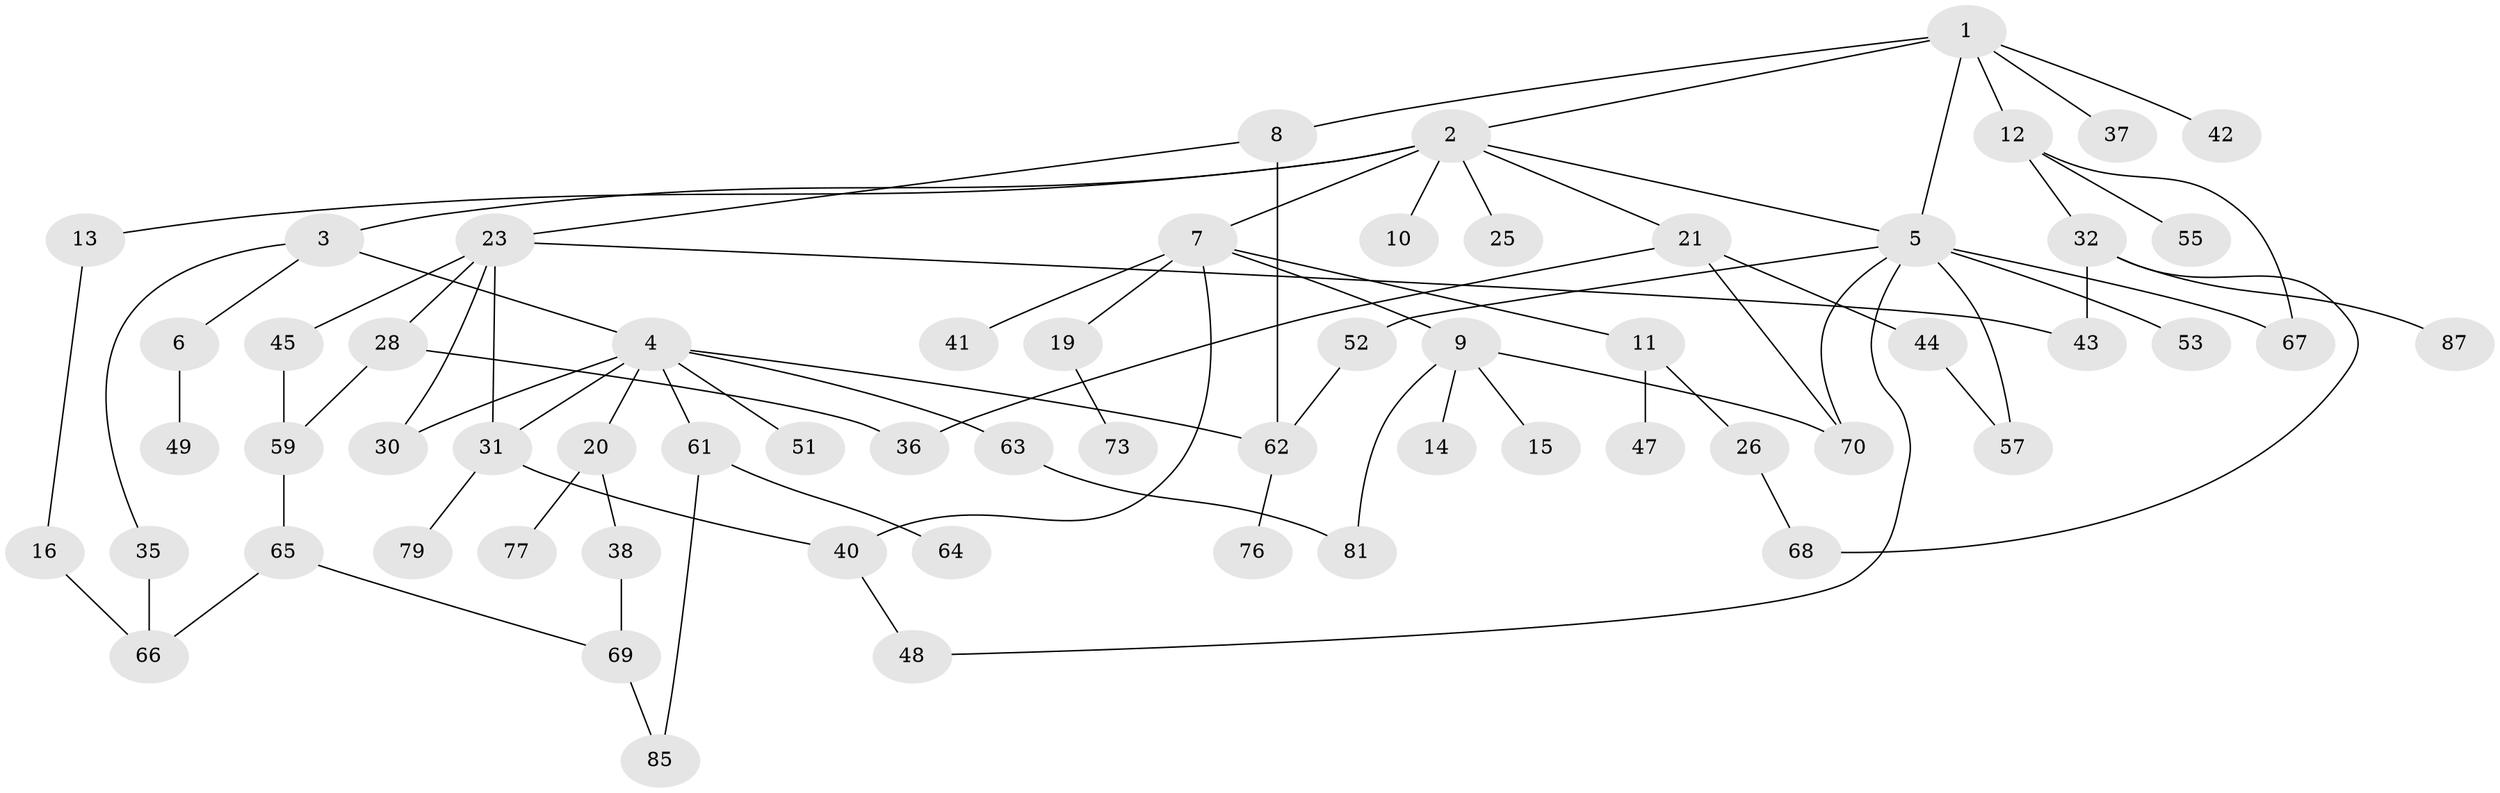 // original degree distribution, {6: 0.033707865168539325, 8: 0.011235955056179775, 4: 0.07865168539325842, 5: 0.0449438202247191, 2: 0.33707865168539325, 3: 0.21348314606741572, 1: 0.2808988764044944}
// Generated by graph-tools (version 1.1) at 2025/16/03/04/25 18:16:57]
// undirected, 62 vertices, 81 edges
graph export_dot {
graph [start="1"]
  node [color=gray90,style=filled];
  1;
  2;
  3;
  4 [super="+17+27"];
  5 [super="+33+58"];
  6;
  7 [super="+22+18"];
  8;
  9;
  10;
  11 [super="+82"];
  12;
  13;
  14;
  15 [super="+88"];
  16;
  19;
  20 [super="+71"];
  21;
  23 [super="+29+24"];
  25 [super="+78"];
  26 [super="+72"];
  28;
  30;
  31 [super="+34"];
  32 [super="+60"];
  35;
  36;
  37;
  38;
  40 [super="+89+83"];
  41;
  42;
  43;
  44;
  45 [super="+56"];
  47;
  48;
  49;
  51 [super="+84"];
  52;
  53;
  55;
  57;
  59;
  61;
  62 [super="+74"];
  63;
  64;
  65;
  66;
  67 [super="+75"];
  68;
  69;
  70;
  73;
  76;
  77;
  79;
  81;
  85;
  87;
  1 -- 2;
  1 -- 8;
  1 -- 12;
  1 -- 37;
  1 -- 42;
  1 -- 5;
  2 -- 3;
  2 -- 5;
  2 -- 7;
  2 -- 10;
  2 -- 13;
  2 -- 21;
  2 -- 25;
  3 -- 4;
  3 -- 6;
  3 -- 35;
  4 -- 20;
  4 -- 31;
  4 -- 62;
  4 -- 51;
  4 -- 61;
  4 -- 30;
  4 -- 63;
  5 -- 48;
  5 -- 53;
  5 -- 67;
  5 -- 52;
  5 -- 70;
  5 -- 57;
  6 -- 49;
  7 -- 9;
  7 -- 11;
  7 -- 19;
  7 -- 40;
  7 -- 41;
  8 -- 23;
  8 -- 62;
  9 -- 14;
  9 -- 15;
  9 -- 81;
  9 -- 70;
  11 -- 26;
  11 -- 47;
  12 -- 32;
  12 -- 55;
  12 -- 67;
  13 -- 16;
  16 -- 66;
  19 -- 73;
  20 -- 38;
  20 -- 77;
  21 -- 44;
  21 -- 70;
  21 -- 36;
  23 -- 28;
  23 -- 45;
  23 -- 30;
  23 -- 31;
  23 -- 43;
  26 -- 68;
  28 -- 36;
  28 -- 59;
  31 -- 79;
  31 -- 40;
  32 -- 43;
  32 -- 68;
  32 -- 87;
  35 -- 66;
  38 -- 69;
  40 -- 48;
  44 -- 57;
  45 -- 59;
  52 -- 62;
  59 -- 65;
  61 -- 64;
  61 -- 85;
  62 -- 76;
  63 -- 81;
  65 -- 69;
  65 -- 66;
  69 -- 85;
}
